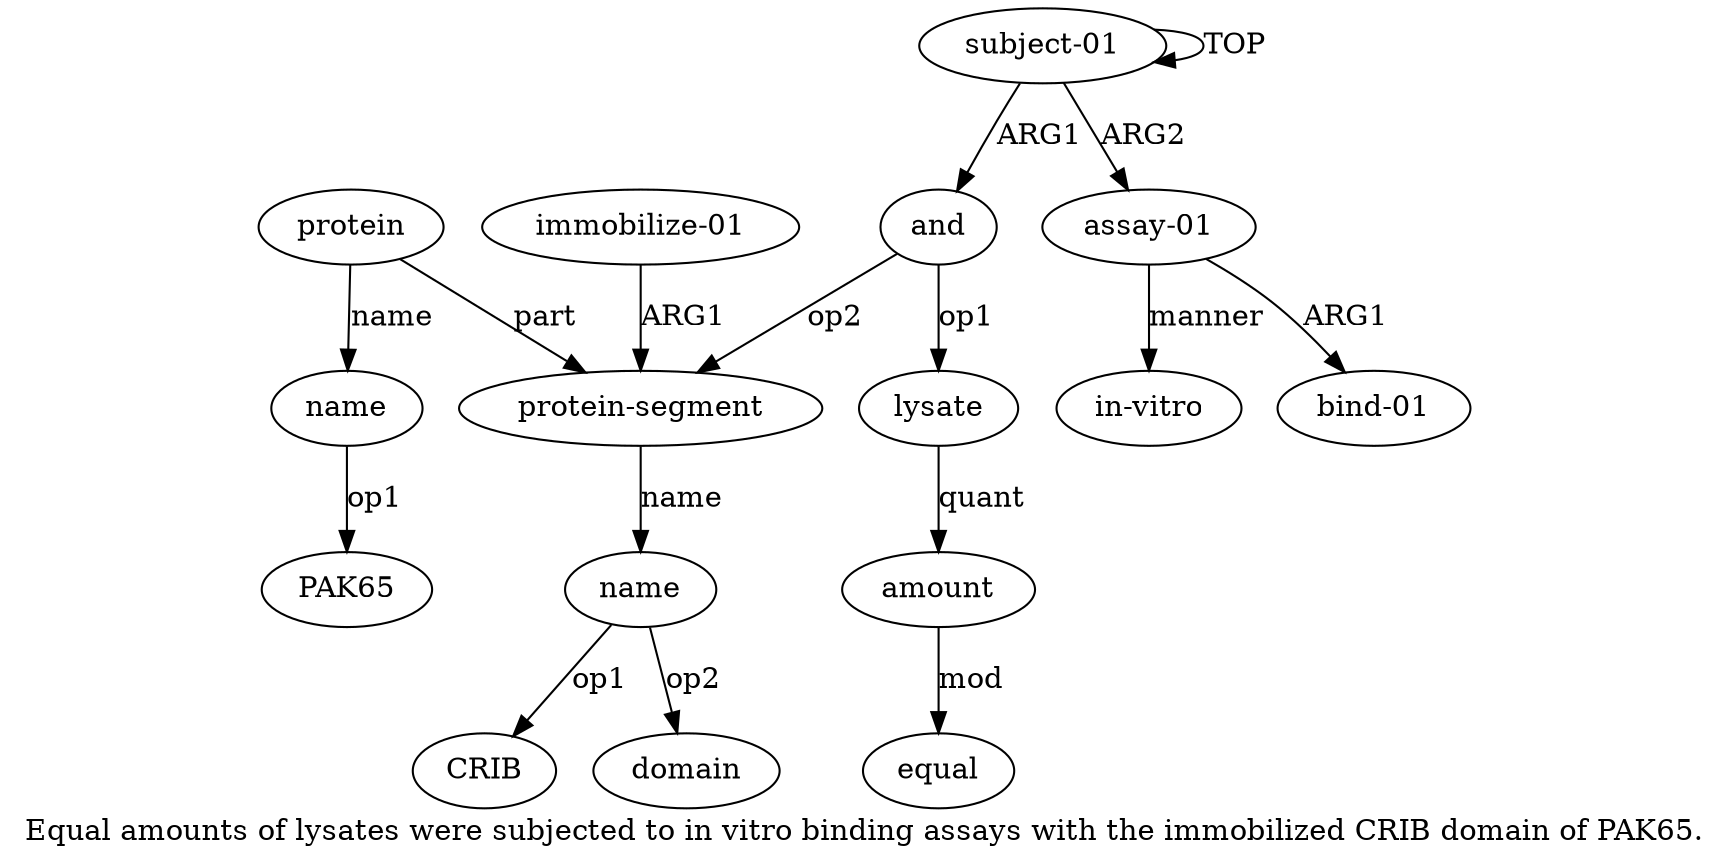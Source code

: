 digraph  {
	graph [label="Equal amounts of lysates were subjected to in vitro binding assays with the immobilized CRIB domain of PAK65."];
	node [label="\N"];
	"a9 PAK65"	 [color=black,
		gold_ind=-1,
		gold_label=PAK65,
		label=PAK65,
		test_ind=-1,
		test_label=PAK65];
	a11	 [color=black,
		gold_ind=11,
		gold_label="bind-01",
		label="bind-01",
		test_ind=11,
		test_label="bind-01"];
	a10	 [color=black,
		gold_ind=10,
		gold_label="assay-01",
		label="assay-01",
		test_ind=10,
		test_label="assay-01"];
	a10 -> a11 [key=0,
	color=black,
	gold_label=ARG1,
	label=ARG1,
	test_label=ARG1];
a12 [color=black,
	gold_ind=12,
	gold_label="in-vitro",
	label="in-vitro",
	test_ind=12,
	test_label="in-vitro"];
a10 -> a12 [key=0,
color=black,
gold_label=manner,
label=manner,
test_label=manner];
"a6 domain" [color=black,
gold_ind=-1,
gold_label=domain,
label=domain,
test_ind=-1,
test_label=domain];
"a6 CRIB" [color=black,
gold_ind=-1,
gold_label=CRIB,
label=CRIB,
test_ind=-1,
test_label=CRIB];
a1 [color=black,
gold_ind=1,
gold_label=and,
label=and,
test_ind=1,
test_label=and];
a2 [color=black,
gold_ind=2,
gold_label=lysate,
label=lysate,
test_ind=2,
test_label=lysate];
a1 -> a2 [key=0,
color=black,
gold_label=op1,
label=op1,
test_label=op1];
a5 [color=black,
gold_ind=5,
gold_label="protein-segment",
label="protein-segment",
test_ind=5,
test_label="protein-segment"];
a1 -> a5 [key=0,
color=black,
gold_label=op2,
label=op2,
test_label=op2];
a0 [color=black,
gold_ind=0,
gold_label="subject-01",
label="subject-01",
test_ind=0,
test_label="subject-01"];
a0 -> a10 [key=0,
color=black,
gold_label=ARG2,
label=ARG2,
test_label=ARG2];
a0 -> a1 [key=0,
color=black,
gold_label=ARG1,
label=ARG1,
test_label=ARG1];
a0 -> a0 [key=0,
color=black,
gold_label=TOP,
label=TOP,
test_label=TOP];
a3 [color=black,
gold_ind=3,
gold_label=amount,
label=amount,
test_ind=3,
test_label=amount];
a4 [color=black,
gold_ind=4,
gold_label=equal,
label=equal,
test_ind=4,
test_label=equal];
a3 -> a4 [key=0,
color=black,
gold_label=mod,
label=mod,
test_label=mod];
a2 -> a3 [key=0,
color=black,
gold_label=quant,
label=quant,
test_label=quant];
a6 [color=black,
gold_ind=6,
gold_label=name,
label=name,
test_ind=6,
test_label=name];
a5 -> a6 [key=0,
color=black,
gold_label=name,
label=name,
test_label=name];
a7 [color=black,
gold_ind=7,
gold_label="immobilize-01",
label="immobilize-01",
test_ind=7,
test_label="immobilize-01"];
a7 -> a5 [key=0,
color=black,
gold_label=ARG1,
label=ARG1,
test_label=ARG1];
a6 -> "a6 domain" [key=0,
color=black,
gold_label=op2,
label=op2,
test_label=op2];
a6 -> "a6 CRIB" [key=0,
color=black,
gold_label=op1,
label=op1,
test_label=op1];
a9 [color=black,
gold_ind=9,
gold_label=name,
label=name,
test_ind=9,
test_label=name];
a9 -> "a9 PAK65" [key=0,
color=black,
gold_label=op1,
label=op1,
test_label=op1];
a8 [color=black,
gold_ind=8,
gold_label=protein,
label=protein,
test_ind=8,
test_label=protein];
a8 -> a5 [key=0,
color=black,
gold_label=part,
label=part,
test_label=part];
a8 -> a9 [key=0,
color=black,
gold_label=name,
label=name,
test_label=name];
}
